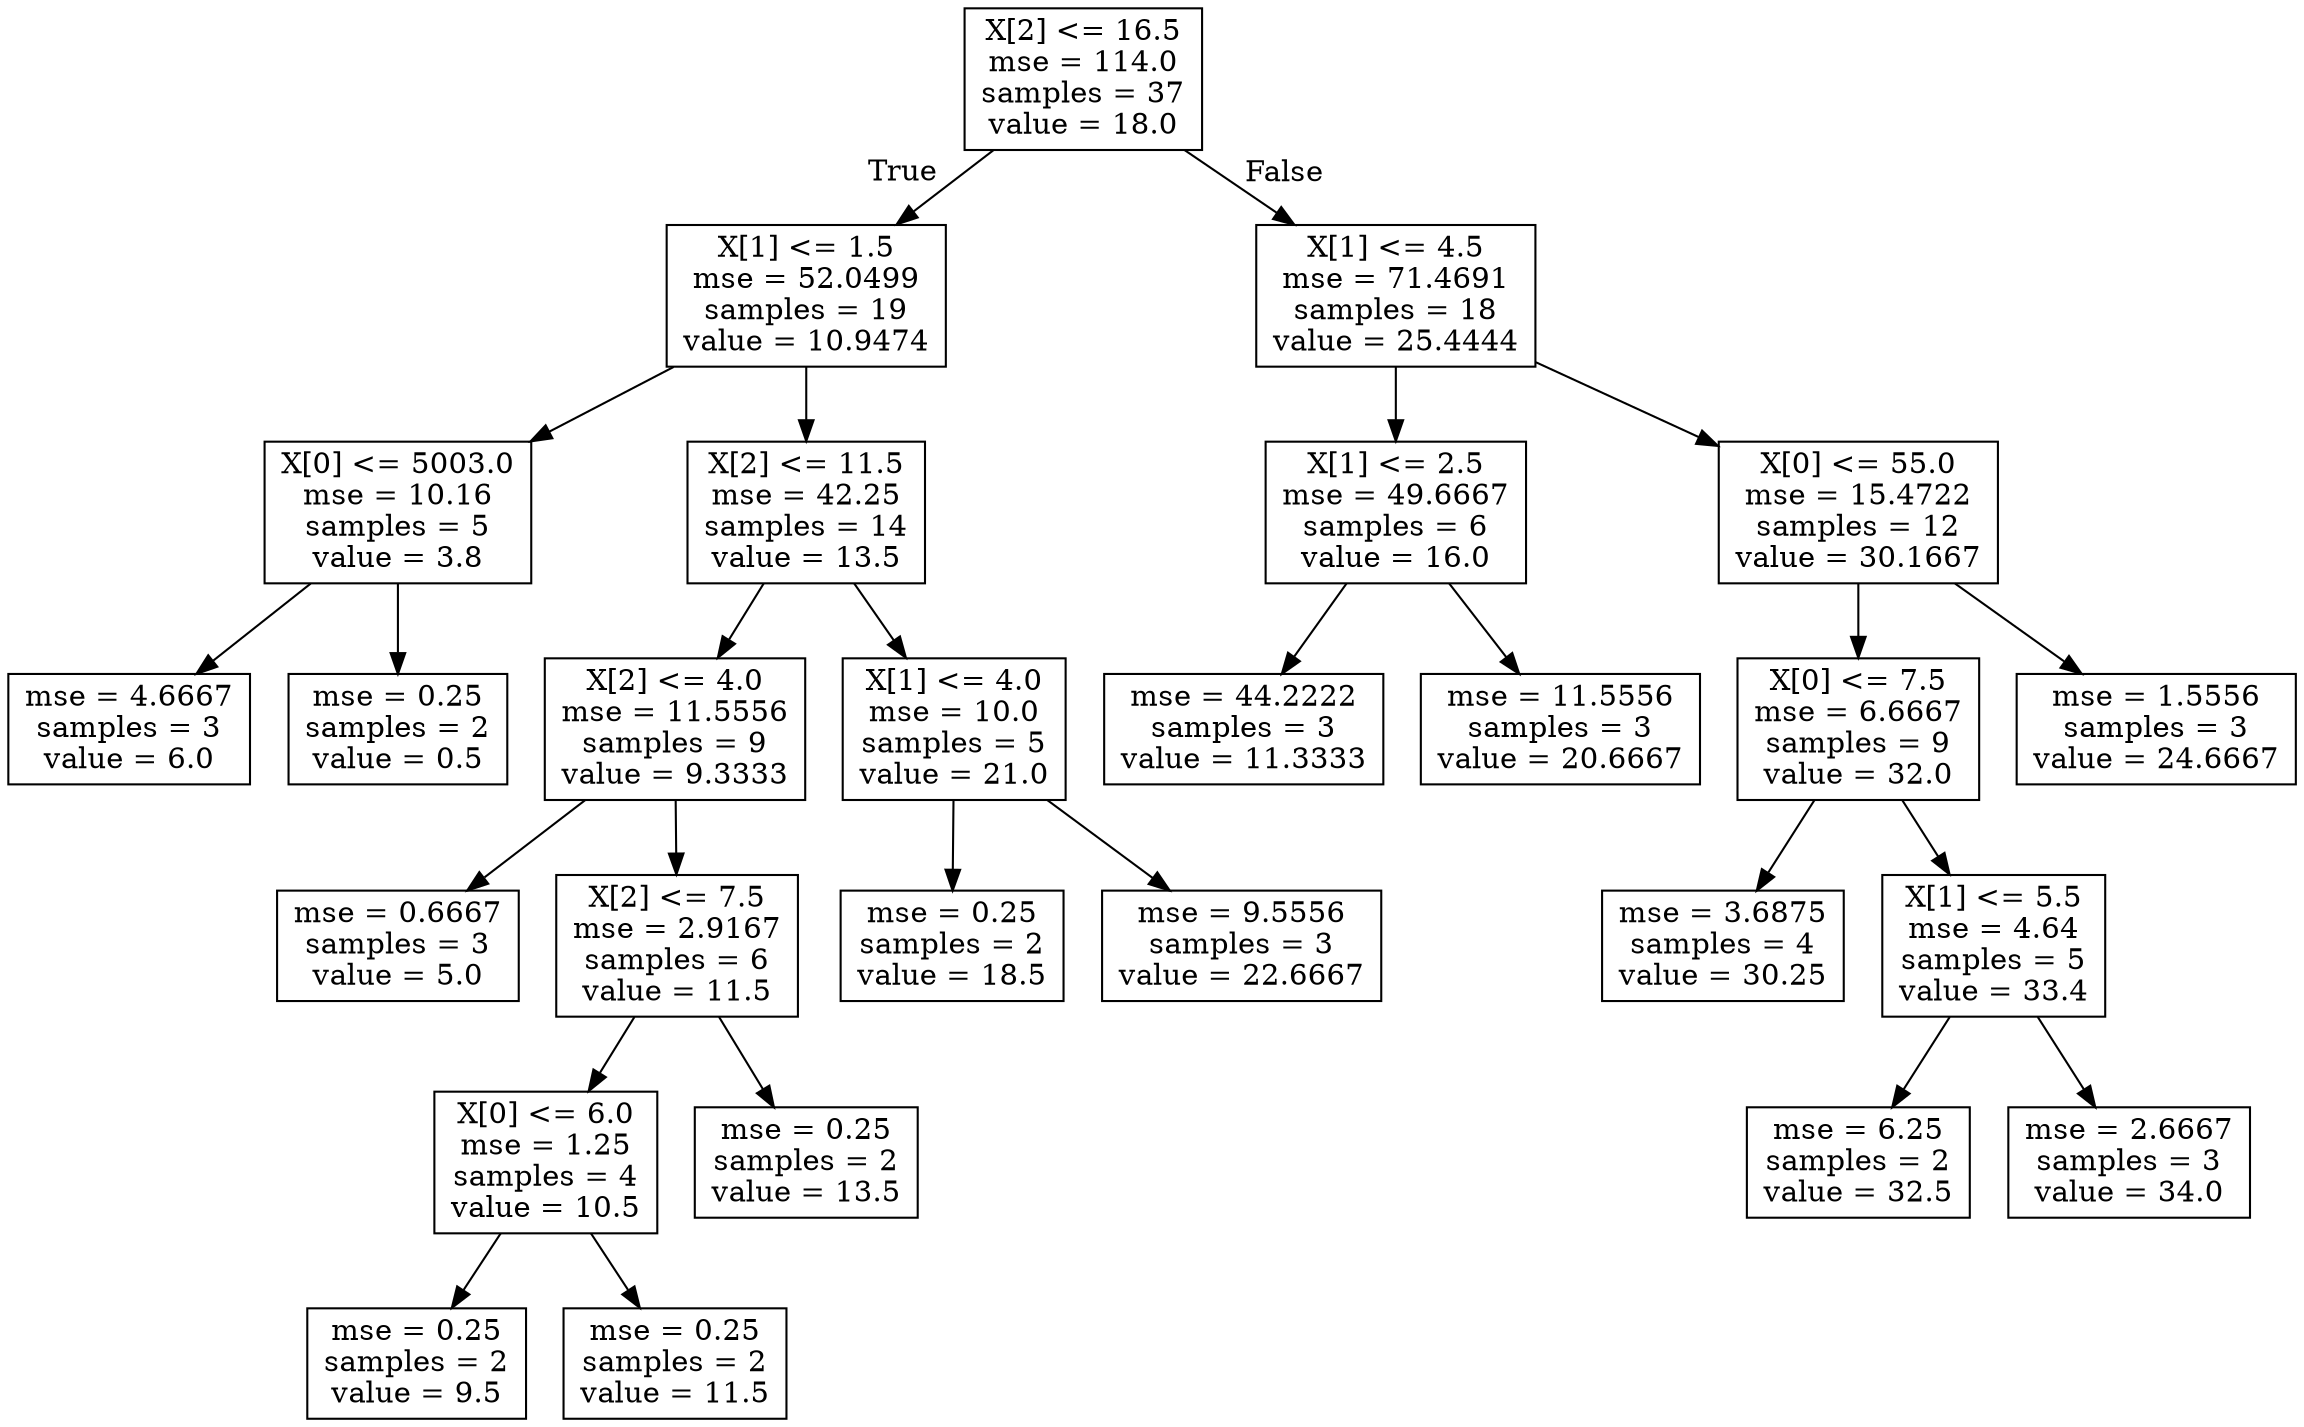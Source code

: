 digraph Tree {
node [shape=box] ;
0 [label="X[2] <= 16.5\nmse = 114.0\nsamples = 37\nvalue = 18.0"] ;
1 [label="X[1] <= 1.5\nmse = 52.0499\nsamples = 19\nvalue = 10.9474"] ;
0 -> 1 [labeldistance=2.5, labelangle=45, headlabel="True"] ;
2 [label="X[0] <= 5003.0\nmse = 10.16\nsamples = 5\nvalue = 3.8"] ;
1 -> 2 ;
3 [label="mse = 4.6667\nsamples = 3\nvalue = 6.0"] ;
2 -> 3 ;
4 [label="mse = 0.25\nsamples = 2\nvalue = 0.5"] ;
2 -> 4 ;
5 [label="X[2] <= 11.5\nmse = 42.25\nsamples = 14\nvalue = 13.5"] ;
1 -> 5 ;
6 [label="X[2] <= 4.0\nmse = 11.5556\nsamples = 9\nvalue = 9.3333"] ;
5 -> 6 ;
7 [label="mse = 0.6667\nsamples = 3\nvalue = 5.0"] ;
6 -> 7 ;
8 [label="X[2] <= 7.5\nmse = 2.9167\nsamples = 6\nvalue = 11.5"] ;
6 -> 8 ;
9 [label="X[0] <= 6.0\nmse = 1.25\nsamples = 4\nvalue = 10.5"] ;
8 -> 9 ;
10 [label="mse = 0.25\nsamples = 2\nvalue = 9.5"] ;
9 -> 10 ;
11 [label="mse = 0.25\nsamples = 2\nvalue = 11.5"] ;
9 -> 11 ;
12 [label="mse = 0.25\nsamples = 2\nvalue = 13.5"] ;
8 -> 12 ;
13 [label="X[1] <= 4.0\nmse = 10.0\nsamples = 5\nvalue = 21.0"] ;
5 -> 13 ;
14 [label="mse = 0.25\nsamples = 2\nvalue = 18.5"] ;
13 -> 14 ;
15 [label="mse = 9.5556\nsamples = 3\nvalue = 22.6667"] ;
13 -> 15 ;
16 [label="X[1] <= 4.5\nmse = 71.4691\nsamples = 18\nvalue = 25.4444"] ;
0 -> 16 [labeldistance=2.5, labelangle=-45, headlabel="False"] ;
17 [label="X[1] <= 2.5\nmse = 49.6667\nsamples = 6\nvalue = 16.0"] ;
16 -> 17 ;
18 [label="mse = 44.2222\nsamples = 3\nvalue = 11.3333"] ;
17 -> 18 ;
19 [label="mse = 11.5556\nsamples = 3\nvalue = 20.6667"] ;
17 -> 19 ;
20 [label="X[0] <= 55.0\nmse = 15.4722\nsamples = 12\nvalue = 30.1667"] ;
16 -> 20 ;
21 [label="X[0] <= 7.5\nmse = 6.6667\nsamples = 9\nvalue = 32.0"] ;
20 -> 21 ;
22 [label="mse = 3.6875\nsamples = 4\nvalue = 30.25"] ;
21 -> 22 ;
23 [label="X[1] <= 5.5\nmse = 4.64\nsamples = 5\nvalue = 33.4"] ;
21 -> 23 ;
24 [label="mse = 6.25\nsamples = 2\nvalue = 32.5"] ;
23 -> 24 ;
25 [label="mse = 2.6667\nsamples = 3\nvalue = 34.0"] ;
23 -> 25 ;
26 [label="mse = 1.5556\nsamples = 3\nvalue = 24.6667"] ;
20 -> 26 ;
}